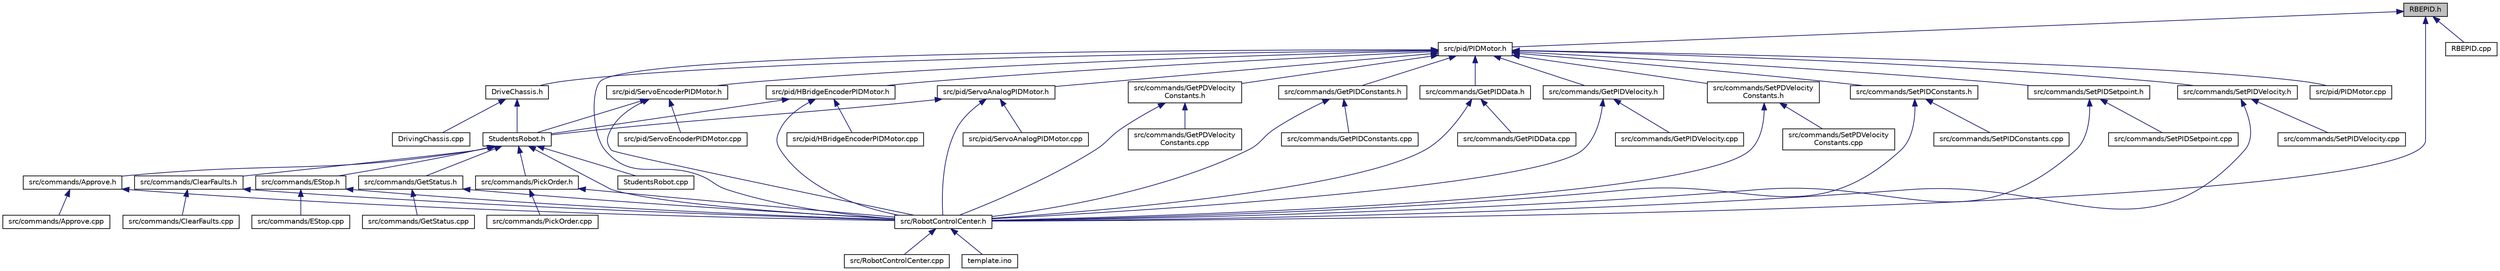 digraph "RBEPID.h"
{
  edge [fontname="Helvetica",fontsize="10",labelfontname="Helvetica",labelfontsize="10"];
  node [fontname="Helvetica",fontsize="10",shape=record];
  Node1 [label="RBEPID.h",height=0.2,width=0.4,color="black", fillcolor="grey75", style="filled", fontcolor="black"];
  Node1 -> Node2 [dir="back",color="midnightblue",fontsize="10",style="solid",fontname="Helvetica"];
  Node2 [label="src/pid/PIDMotor.h",height=0.2,width=0.4,color="black", fillcolor="white", style="filled",URL="$PIDMotor_8h.html"];
  Node2 -> Node3 [dir="back",color="midnightblue",fontsize="10",style="solid",fontname="Helvetica"];
  Node3 [label="DriveChassis.h",height=0.2,width=0.4,color="black", fillcolor="white", style="filled",URL="$DriveChassis_8h.html"];
  Node3 -> Node4 [dir="back",color="midnightblue",fontsize="10",style="solid",fontname="Helvetica"];
  Node4 [label="DrivingChassis.cpp",height=0.2,width=0.4,color="black", fillcolor="white", style="filled",URL="$DrivingChassis_8cpp.html"];
  Node3 -> Node5 [dir="back",color="midnightblue",fontsize="10",style="solid",fontname="Helvetica"];
  Node5 [label="StudentsRobot.h",height=0.2,width=0.4,color="black", fillcolor="white", style="filled",URL="$StudentsRobot_8h.html"];
  Node5 -> Node6 [dir="back",color="midnightblue",fontsize="10",style="solid",fontname="Helvetica"];
  Node6 [label="src/commands/Approve.h",height=0.2,width=0.4,color="black", fillcolor="white", style="filled",URL="$Approve_8h.html"];
  Node6 -> Node7 [dir="back",color="midnightblue",fontsize="10",style="solid",fontname="Helvetica"];
  Node7 [label="src/commands/Approve.cpp",height=0.2,width=0.4,color="black", fillcolor="white", style="filled",URL="$Approve_8cpp.html"];
  Node6 -> Node8 [dir="back",color="midnightblue",fontsize="10",style="solid",fontname="Helvetica"];
  Node8 [label="src/RobotControlCenter.h",height=0.2,width=0.4,color="black", fillcolor="white", style="filled",URL="$RobotControlCenter_8h.html"];
  Node8 -> Node9 [dir="back",color="midnightblue",fontsize="10",style="solid",fontname="Helvetica"];
  Node9 [label="src/RobotControlCenter.cpp",height=0.2,width=0.4,color="black", fillcolor="white", style="filled",URL="$RobotControlCenter_8cpp.html"];
  Node8 -> Node10 [dir="back",color="midnightblue",fontsize="10",style="solid",fontname="Helvetica"];
  Node10 [label="template.ino",height=0.2,width=0.4,color="black", fillcolor="white", style="filled",URL="$template_8ino.html"];
  Node5 -> Node11 [dir="back",color="midnightblue",fontsize="10",style="solid",fontname="Helvetica"];
  Node11 [label="src/commands/ClearFaults.h",height=0.2,width=0.4,color="black", fillcolor="white", style="filled",URL="$ClearFaults_8h.html"];
  Node11 -> Node12 [dir="back",color="midnightblue",fontsize="10",style="solid",fontname="Helvetica"];
  Node12 [label="src/commands/ClearFaults.cpp",height=0.2,width=0.4,color="black", fillcolor="white", style="filled",URL="$ClearFaults_8cpp.html"];
  Node11 -> Node8 [dir="back",color="midnightblue",fontsize="10",style="solid",fontname="Helvetica"];
  Node5 -> Node13 [dir="back",color="midnightblue",fontsize="10",style="solid",fontname="Helvetica"];
  Node13 [label="src/commands/EStop.h",height=0.2,width=0.4,color="black", fillcolor="white", style="filled",URL="$EStop_8h.html"];
  Node13 -> Node14 [dir="back",color="midnightblue",fontsize="10",style="solid",fontname="Helvetica"];
  Node14 [label="src/commands/EStop.cpp",height=0.2,width=0.4,color="black", fillcolor="white", style="filled",URL="$EStop_8cpp.html"];
  Node13 -> Node8 [dir="back",color="midnightblue",fontsize="10",style="solid",fontname="Helvetica"];
  Node5 -> Node15 [dir="back",color="midnightblue",fontsize="10",style="solid",fontname="Helvetica"];
  Node15 [label="src/commands/GetStatus.h",height=0.2,width=0.4,color="black", fillcolor="white", style="filled",URL="$GetStatus_8h.html"];
  Node15 -> Node16 [dir="back",color="midnightblue",fontsize="10",style="solid",fontname="Helvetica"];
  Node16 [label="src/commands/GetStatus.cpp",height=0.2,width=0.4,color="black", fillcolor="white", style="filled",URL="$GetStatus_8cpp.html"];
  Node15 -> Node8 [dir="back",color="midnightblue",fontsize="10",style="solid",fontname="Helvetica"];
  Node5 -> Node17 [dir="back",color="midnightblue",fontsize="10",style="solid",fontname="Helvetica"];
  Node17 [label="src/commands/PickOrder.h",height=0.2,width=0.4,color="black", fillcolor="white", style="filled",URL="$PickOrder_8h.html"];
  Node17 -> Node18 [dir="back",color="midnightblue",fontsize="10",style="solid",fontname="Helvetica"];
  Node18 [label="src/commands/PickOrder.cpp",height=0.2,width=0.4,color="black", fillcolor="white", style="filled",URL="$PickOrder_8cpp.html"];
  Node17 -> Node8 [dir="back",color="midnightblue",fontsize="10",style="solid",fontname="Helvetica"];
  Node5 -> Node8 [dir="back",color="midnightblue",fontsize="10",style="solid",fontname="Helvetica"];
  Node5 -> Node19 [dir="back",color="midnightblue",fontsize="10",style="solid",fontname="Helvetica"];
  Node19 [label="StudentsRobot.cpp",height=0.2,width=0.4,color="black", fillcolor="white", style="filled",URL="$StudentsRobot_8cpp.html"];
  Node2 -> Node20 [dir="back",color="midnightblue",fontsize="10",style="solid",fontname="Helvetica"];
  Node20 [label="src/pid/ServoEncoderPIDMotor.h",height=0.2,width=0.4,color="black", fillcolor="white", style="filled",URL="$ServoEncoderPIDMotor_8h.html"];
  Node20 -> Node5 [dir="back",color="midnightblue",fontsize="10",style="solid",fontname="Helvetica"];
  Node20 -> Node21 [dir="back",color="midnightblue",fontsize="10",style="solid",fontname="Helvetica"];
  Node21 [label="src/pid/ServoEncoderPIDMotor.cpp",height=0.2,width=0.4,color="black", fillcolor="white", style="filled",URL="$ServoEncoderPIDMotor_8cpp.html"];
  Node20 -> Node8 [dir="back",color="midnightblue",fontsize="10",style="solid",fontname="Helvetica"];
  Node2 -> Node22 [dir="back",color="midnightblue",fontsize="10",style="solid",fontname="Helvetica"];
  Node22 [label="src/pid/HBridgeEncoderPIDMotor.h",height=0.2,width=0.4,color="black", fillcolor="white", style="filled",URL="$HBridgeEncoderPIDMotor_8h.html"];
  Node22 -> Node5 [dir="back",color="midnightblue",fontsize="10",style="solid",fontname="Helvetica"];
  Node22 -> Node23 [dir="back",color="midnightblue",fontsize="10",style="solid",fontname="Helvetica"];
  Node23 [label="src/pid/HBridgeEncoderPIDMotor.cpp",height=0.2,width=0.4,color="black", fillcolor="white", style="filled",URL="$HBridgeEncoderPIDMotor_8cpp.html"];
  Node22 -> Node8 [dir="back",color="midnightblue",fontsize="10",style="solid",fontname="Helvetica"];
  Node2 -> Node24 [dir="back",color="midnightblue",fontsize="10",style="solid",fontname="Helvetica"];
  Node24 [label="src/pid/ServoAnalogPIDMotor.h",height=0.2,width=0.4,color="black", fillcolor="white", style="filled",URL="$ServoAnalogPIDMotor_8h.html"];
  Node24 -> Node5 [dir="back",color="midnightblue",fontsize="10",style="solid",fontname="Helvetica"];
  Node24 -> Node25 [dir="back",color="midnightblue",fontsize="10",style="solid",fontname="Helvetica"];
  Node25 [label="src/pid/ServoAnalogPIDMotor.cpp",height=0.2,width=0.4,color="black", fillcolor="white", style="filled",URL="$ServoAnalogPIDMotor_8cpp.html"];
  Node24 -> Node8 [dir="back",color="midnightblue",fontsize="10",style="solid",fontname="Helvetica"];
  Node2 -> Node26 [dir="back",color="midnightblue",fontsize="10",style="solid",fontname="Helvetica"];
  Node26 [label="src/commands/GetPDVelocity\lConstants.h",height=0.2,width=0.4,color="black", fillcolor="white", style="filled",URL="$GetPDVelocityConstants_8h.html"];
  Node26 -> Node27 [dir="back",color="midnightblue",fontsize="10",style="solid",fontname="Helvetica"];
  Node27 [label="src/commands/GetPDVelocity\lConstants.cpp",height=0.2,width=0.4,color="black", fillcolor="white", style="filled",URL="$GetPDVelocityConstants_8cpp.html"];
  Node26 -> Node8 [dir="back",color="midnightblue",fontsize="10",style="solid",fontname="Helvetica"];
  Node2 -> Node28 [dir="back",color="midnightblue",fontsize="10",style="solid",fontname="Helvetica"];
  Node28 [label="src/commands/GetPIDConstants.h",height=0.2,width=0.4,color="black", fillcolor="white", style="filled",URL="$GetPIDConstants_8h.html"];
  Node28 -> Node29 [dir="back",color="midnightblue",fontsize="10",style="solid",fontname="Helvetica"];
  Node29 [label="src/commands/GetPIDConstants.cpp",height=0.2,width=0.4,color="black", fillcolor="white", style="filled",URL="$GetPIDConstants_8cpp.html"];
  Node28 -> Node8 [dir="back",color="midnightblue",fontsize="10",style="solid",fontname="Helvetica"];
  Node2 -> Node30 [dir="back",color="midnightblue",fontsize="10",style="solid",fontname="Helvetica"];
  Node30 [label="src/commands/GetPIDData.h",height=0.2,width=0.4,color="black", fillcolor="white", style="filled",URL="$GetPIDData_8h.html"];
  Node30 -> Node31 [dir="back",color="midnightblue",fontsize="10",style="solid",fontname="Helvetica"];
  Node31 [label="src/commands/GetPIDData.cpp",height=0.2,width=0.4,color="black", fillcolor="white", style="filled",URL="$GetPIDData_8cpp.html"];
  Node30 -> Node8 [dir="back",color="midnightblue",fontsize="10",style="solid",fontname="Helvetica"];
  Node2 -> Node32 [dir="back",color="midnightblue",fontsize="10",style="solid",fontname="Helvetica"];
  Node32 [label="src/commands/GetPIDVelocity.h",height=0.2,width=0.4,color="black", fillcolor="white", style="filled",URL="$GetPIDVelocity_8h.html"];
  Node32 -> Node33 [dir="back",color="midnightblue",fontsize="10",style="solid",fontname="Helvetica"];
  Node33 [label="src/commands/GetPIDVelocity.cpp",height=0.2,width=0.4,color="black", fillcolor="white", style="filled",URL="$GetPIDVelocity_8cpp.html"];
  Node32 -> Node8 [dir="back",color="midnightblue",fontsize="10",style="solid",fontname="Helvetica"];
  Node2 -> Node34 [dir="back",color="midnightblue",fontsize="10",style="solid",fontname="Helvetica"];
  Node34 [label="src/commands/SetPDVelocity\lConstants.h",height=0.2,width=0.4,color="black", fillcolor="white", style="filled",URL="$SetPDVelocityConstants_8h.html"];
  Node34 -> Node35 [dir="back",color="midnightblue",fontsize="10",style="solid",fontname="Helvetica"];
  Node35 [label="src/commands/SetPDVelocity\lConstants.cpp",height=0.2,width=0.4,color="black", fillcolor="white", style="filled",URL="$SetPDVelocityConstants_8cpp.html"];
  Node34 -> Node8 [dir="back",color="midnightblue",fontsize="10",style="solid",fontname="Helvetica"];
  Node2 -> Node36 [dir="back",color="midnightblue",fontsize="10",style="solid",fontname="Helvetica"];
  Node36 [label="src/commands/SetPIDConstants.h",height=0.2,width=0.4,color="black", fillcolor="white", style="filled",URL="$SetPIDConstants_8h.html"];
  Node36 -> Node37 [dir="back",color="midnightblue",fontsize="10",style="solid",fontname="Helvetica"];
  Node37 [label="src/commands/SetPIDConstants.cpp",height=0.2,width=0.4,color="black", fillcolor="white", style="filled",URL="$SetPIDConstants_8cpp.html"];
  Node36 -> Node8 [dir="back",color="midnightblue",fontsize="10",style="solid",fontname="Helvetica"];
  Node2 -> Node38 [dir="back",color="midnightblue",fontsize="10",style="solid",fontname="Helvetica"];
  Node38 [label="src/commands/SetPIDSetpoint.h",height=0.2,width=0.4,color="black", fillcolor="white", style="filled",URL="$SetPIDSetpoint_8h.html"];
  Node38 -> Node39 [dir="back",color="midnightblue",fontsize="10",style="solid",fontname="Helvetica"];
  Node39 [label="src/commands/SetPIDSetpoint.cpp",height=0.2,width=0.4,color="black", fillcolor="white", style="filled",URL="$SetPIDSetpoint_8cpp.html"];
  Node38 -> Node8 [dir="back",color="midnightblue",fontsize="10",style="solid",fontname="Helvetica"];
  Node2 -> Node40 [dir="back",color="midnightblue",fontsize="10",style="solid",fontname="Helvetica"];
  Node40 [label="src/commands/SetPIDVelocity.h",height=0.2,width=0.4,color="black", fillcolor="white", style="filled",URL="$SetPIDVelocity_8h.html"];
  Node40 -> Node41 [dir="back",color="midnightblue",fontsize="10",style="solid",fontname="Helvetica"];
  Node41 [label="src/commands/SetPIDVelocity.cpp",height=0.2,width=0.4,color="black", fillcolor="white", style="filled",URL="$SetPIDVelocity_8cpp.html"];
  Node40 -> Node8 [dir="back",color="midnightblue",fontsize="10",style="solid",fontname="Helvetica"];
  Node2 -> Node42 [dir="back",color="midnightblue",fontsize="10",style="solid",fontname="Helvetica"];
  Node42 [label="src/pid/PIDMotor.cpp",height=0.2,width=0.4,color="black", fillcolor="white", style="filled",URL="$PIDMotor_8cpp.html"];
  Node2 -> Node8 [dir="back",color="midnightblue",fontsize="10",style="solid",fontname="Helvetica"];
  Node1 -> Node43 [dir="back",color="midnightblue",fontsize="10",style="solid",fontname="Helvetica"];
  Node43 [label="RBEPID.cpp",height=0.2,width=0.4,color="black", fillcolor="white", style="filled",URL="$RBEPID_8cpp.html"];
  Node1 -> Node8 [dir="back",color="midnightblue",fontsize="10",style="solid",fontname="Helvetica"];
}
